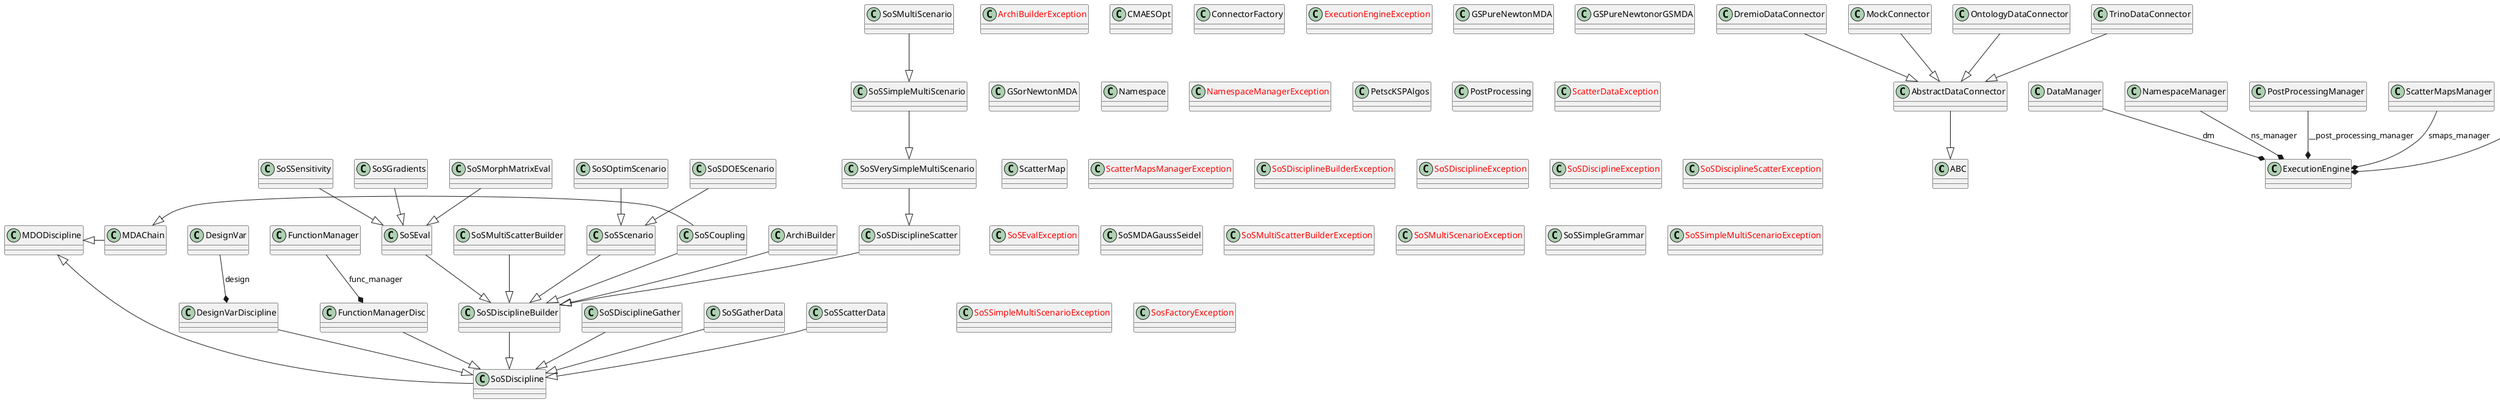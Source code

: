 @startuml classes
set namespaceSeparator none
class "ABC" as abc.ABC {
}
class "AbstractDataConnector" as sos_trades_core.execution_engine.data_connector.abstract_data_connector.AbstractDataConnector {
}
class "ArchiBuilder" as sos_trades_core.execution_engine.archi_builder.ArchiBuilder {
}
class "<color:red>ArchiBuilderException</color>" as sos_trades_core.execution_engine.archi_builder.ArchiBuilderException {
}
class "CMAESOpt" as sos_trades_core.execution_engine.gemseo_addon.opt.lib_cmaes.CMAESOpt {
}
class "ConnectorFactory" as sos_trades_core.execution_engine.data_connector.data_connector_factory.ConnectorFactory {
}
class "DataManager" as sos_trades_core.execution_engine.data_manager.DataManager {
}
class "DesignVar" as sos_trades_core.execution_engine.design_var.design_var.DesignVar {
}
class "DesignVarDiscipline" as sos_trades_core.execution_engine.design_var.design_var_disc.DesignVarDiscipline {
}
class "DremioDataConnector" as sos_trades_core.execution_engine.data_connector.dremio_data_connector.DremioDataConnector {
}
class "ExecutionEngine" as sos_trades_core.execution_engine.execution_engine.ExecutionEngine {
}
class "<color:red>ExecutionEngineException</color>" as sos_trades_core.execution_engine.execution_engine.ExecutionEngineException {
}
class "FunctionManager" as sos_trades_core.execution_engine.func_manager.func_manager.FunctionManager {
}
class "FunctionManagerDisc" as sos_trades_core.execution_engine.func_manager.func_manager_disc.FunctionManagerDisc {
}
class "GSPureNewtonMDA" as sos_trades_core.execution_engine.gemseo_addon.mda.gs_purenewton_mda.GSPureNewtonMDA {
}
class "GSPureNewtonorGSMDA" as sos_trades_core.execution_engine.gemseo_addon.mda.purenewton_or_gs.GSPureNewtonorGSMDA {
}
class "GSorNewtonMDA" as sos_trades_core.execution_engine.gemseo_addon.mda.gs_or_newton.GSorNewtonMDA {
}
class "MockConnector" as sos_trades_core.execution_engine.data_connector.mock_connector.MockConnector {
}
class "Namespace" as sos_trades_core.execution_engine.namespace.Namespace {
}
class "NamespaceManager" as sos_trades_core.execution_engine.ns_manager.NamespaceManager {
}
class "<color:red>NamespaceManagerException</color>" as sos_trades_core.execution_engine.ns_manager.NamespaceManagerException {
}
class "OntologyDataConnector" as sos_trades_core.execution_engine.data_connector.ontology_data_connector.OntologyDataConnector {
}
class "PetscKSPAlgos" as sos_trades_core.execution_engine.gemseo_addon.linear_solvers.ksp_lib.PetscKSPAlgos {
}
class "PostProcessing" as sos_trades_core.execution_engine.post_processing_manager.PostProcessing {
}
class "PostProcessingManager" as sos_trades_core.execution_engine.post_processing_manager.PostProcessingManager {
}
class "PureNewtonRaphson" as sos_trades_core.execution_engine.gemseo_addon.mda.pure_newton_raphson.PureNewtonRaphson {
}
class "<color:red>ScatterDataException</color>" as sos_trades_core.execution_engine.scatter_data.ScatterDataException {
}
class "ScatterMap" as sos_trades_core.execution_engine.scatter_map.ScatterMap {
}
class "ScatterMapsManager" as sos_trades_core.execution_engine.scattermaps_manager.ScatterMapsManager {
}
class "<color:red>ScatterMapsManagerException</color>" as sos_trades_core.execution_engine.scattermaps_manager.ScatterMapsManagerException {
}
class "SoSBuilder" as sos_trades_core.execution_engine.sos_builder.SoSBuilder {
}
class "SoSCoupling" as sos_trades_core.execution_engine.sos_coupling.SoSCoupling {
}
class "SoSDOEScenario" as sos_trades_core.execution_engine.sos_doe_scenario.SoSDOEScenario {
}
class "SoSDiscParallelExecution" as sos_trades_core.execution_engine.parallel_execution.sos_parallel_execution.SoSDiscParallelExecution {
}
class "SoSDiscParallelLinearization" as sos_trades_core.execution_engine.parallel_execution.sos_parallel_execution.SoSDiscParallelLinearization {
}
class "SoSDiscipline" as sos_trades_core.execution_engine.sos_discipline.SoSDiscipline {
}
class "SoSDisciplineBuilder" as sos_trades_core.execution_engine.sos_discipline_builder.SoSDisciplineBuilder {
}
class "<color:red>SoSDisciplineBuilderException</color>" as sos_trades_core.execution_engine.sos_discipline_builder.SoSDisciplineBuilderException {
}
class "<color:red>SoSDisciplineException</color>" as sos_trades_core.execution_engine.sos_discipline.SoSDisciplineException {
}
class "<color:red>SoSDisciplineException</color>" as sos_trades_core.execution_engine.sos_discipline_gather.SoSDisciplineException {
}
class "SoSDisciplineGather" as sos_trades_core.execution_engine.sos_discipline_gather.SoSDisciplineGather {
}
class "SoSDisciplineScatter" as sos_trades_core.execution_engine.sos_discipline_scatter.SoSDisciplineScatter {
}
class "<color:red>SoSDisciplineScatterException</color>" as sos_trades_core.execution_engine.sos_discipline_scatter.SoSDisciplineScatterException {
}
class "SoSEval" as sos_trades_core.execution_engine.sos_eval.SoSEval {
}
class "<color:red>SoSEvalException</color>" as sos_trades_core.execution_engine.sos_eval.SoSEvalException {
}
class "SoSGatherData" as sos_trades_core.execution_engine.gather_data.SoSGatherData {
}
class "SoSGradients" as sos_trades_core.execution_engine.sos_gradients.SoSGradients {
}
class "SoSJacobianAssembly" as sos_trades_core.execution_engine.sos_jacobian_assembly.SoSJacobianAssembly {
}
class "SoSMDAGaussSeidel" as sos_trades_core.execution_engine.gemseo_addon.mda.gauss_seidel.SoSMDAGaussSeidel {
}
class "SoSMorphMatrixEval" as sos_trades_core.execution_engine.sos_morph_matrix_eval.SoSMorphMatrixEval {
}
class "SoSMultiScatterBuilder" as sos_trades_core.execution_engine.sos_multi_scatter_builder.SoSMultiScatterBuilder {
}
class "<color:red>SoSMultiScatterBuilderException</color>" as sos_trades_core.execution_engine.sos_multi_scatter_builder.SoSMultiScatterBuilderException {
}
class "SoSMultiScenario" as sos_trades_core.execution_engine.sos_multi_scenario.SoSMultiScenario {
}
class "<color:red>SoSMultiScenarioException</color>" as sos_trades_core.execution_engine.sos_multi_scenario.SoSMultiScenarioException {
}
class "SoSOptimScenario" as sos_trades_core.execution_engine.sos_optim_scenario.SoSOptimScenario {
}
class "SoSParallelChain" as sos_trades_core.execution_engine.parallel_execution.sos_parallel_mdo_chain.SoSParallelChain {
}
class "SoSScatterData" as sos_trades_core.execution_engine.scatter_data.SoSScatterData {
}
class "SoSScenario" as sos_trades_core.execution_engine.sos_scenario.SoSScenario {
}
class "SoSSensitivity" as sos_trades_core.execution_engine.sos_sensitivity.SoSSensitivity {
}
class "SoSSimpleGrammar" as sos_trades_core.execution_engine.gemseo_addon.grammars.sos_simple_grammar.SoSSimpleGrammar {
}
class "SoSSimpleMultiScenario" as sos_trades_core.execution_engine.sos_simple_multi_scenario.SoSSimpleMultiScenario {
}
class "<color:red>SoSSimpleMultiScenarioException</color>" as sos_trades_core.execution_engine.sos_very_simple_multi_scenario.SoSSimpleMultiScenarioException {
}
class "<color:red>SoSSimpleMultiScenarioException</color>" as sos_trades_core.execution_engine.sos_simple_multi_scenario.SoSSimpleMultiScenarioException {
}
class "SoSVerySimpleMultiScenario" as sos_trades_core.execution_engine.sos_very_simple_multi_scenario.SoSVerySimpleMultiScenario {
}
class "SosFactory" as sos_trades_core.execution_engine.sos_factory.SosFactory {
}
class "<color:red>SosFactoryException</color>" as sos_trades_core.execution_engine.sos_factory.SosFactoryException {
}
class "TrinoDataConnector" as sos_trades_core.execution_engine.data_connector.trino_data_connector.TrinoDataConnector {
}
sos_trades_core.execution_engine.archi_builder.ArchiBuilder --|> sos_trades_core.execution_engine.sos_discipline_builder.SoSDisciplineBuilder
sos_trades_core.execution_engine.data_connector.abstract_data_connector.AbstractDataConnector --|> abc.ABC
sos_trades_core.execution_engine.data_connector.dremio_data_connector.DremioDataConnector --|> sos_trades_core.execution_engine.data_connector.abstract_data_connector.AbstractDataConnector
sos_trades_core.execution_engine.data_connector.mock_connector.MockConnector --|> sos_trades_core.execution_engine.data_connector.abstract_data_connector.AbstractDataConnector
sos_trades_core.execution_engine.data_connector.ontology_data_connector.OntologyDataConnector --|> sos_trades_core.execution_engine.data_connector.abstract_data_connector.AbstractDataConnector
sos_trades_core.execution_engine.data_connector.trino_data_connector.TrinoDataConnector --|> sos_trades_core.execution_engine.data_connector.abstract_data_connector.AbstractDataConnector
sos_trades_core.execution_engine.design_var.design_var_disc.DesignVarDiscipline --|> sos_trades_core.execution_engine.sos_discipline.SoSDiscipline
sos_trades_core.execution_engine.func_manager.func_manager_disc.FunctionManagerDisc --|> sos_trades_core.execution_engine.sos_discipline.SoSDiscipline
sos_trades_core.execution_engine.gather_data.SoSGatherData --|> sos_trades_core.execution_engine.sos_discipline.SoSDiscipline
sos_trades_core.execution_engine.scatter_data.SoSScatterData --|> sos_trades_core.execution_engine.sos_discipline.SoSDiscipline
sos_trades_core.execution_engine.sos_coupling.SoSCoupling --|> sos_trades_core.execution_engine.sos_discipline_builder.SoSDisciplineBuilder
sos_trades_core.execution_engine.sos_discipline_builder.SoSDisciplineBuilder --|> sos_trades_core.execution_engine.sos_discipline.SoSDiscipline
sos_trades_core.execution_engine.sos_discipline_gather.SoSDisciplineGather --|> sos_trades_core.execution_engine.sos_discipline.SoSDiscipline
sos_trades_core.execution_engine.sos_discipline_scatter.SoSDisciplineScatter --|> sos_trades_core.execution_engine.sos_discipline_builder.SoSDisciplineBuilder
sos_trades_core.execution_engine.sos_doe_scenario.SoSDOEScenario --|> sos_trades_core.execution_engine.sos_scenario.SoSScenario
sos_trades_core.execution_engine.sos_eval.SoSEval --|> sos_trades_core.execution_engine.sos_discipline_builder.SoSDisciplineBuilder
sos_trades_core.execution_engine.sos_gradients.SoSGradients --|> sos_trades_core.execution_engine.sos_eval.SoSEval
sos_trades_core.execution_engine.sos_morph_matrix_eval.SoSMorphMatrixEval --|> sos_trades_core.execution_engine.sos_eval.SoSEval
sos_trades_core.execution_engine.sos_multi_scatter_builder.SoSMultiScatterBuilder --|> sos_trades_core.execution_engine.sos_discipline_builder.SoSDisciplineBuilder
sos_trades_core.execution_engine.sos_multi_scenario.SoSMultiScenario --|> sos_trades_core.execution_engine.sos_simple_multi_scenario.SoSSimpleMultiScenario
sos_trades_core.execution_engine.sos_optim_scenario.SoSOptimScenario --|> sos_trades_core.execution_engine.sos_scenario.SoSScenario
sos_trades_core.execution_engine.sos_scenario.SoSScenario --|> sos_trades_core.execution_engine.sos_discipline_builder.SoSDisciplineBuilder
sos_trades_core.execution_engine.sos_sensitivity.SoSSensitivity --|> sos_trades_core.execution_engine.sos_eval.SoSEval
sos_trades_core.execution_engine.sos_simple_multi_scenario.SoSSimpleMultiScenario --|> sos_trades_core.execution_engine.sos_very_simple_multi_scenario.SoSVerySimpleMultiScenario
sos_trades_core.execution_engine.sos_very_simple_multi_scenario.SoSVerySimpleMultiScenario --|> sos_trades_core.execution_engine.sos_discipline_scatter.SoSDisciplineScatter
sos_trades_core.execution_engine.data_manager.DataManager --* sos_trades_core.execution_engine.execution_engine.ExecutionEngine : dm
sos_trades_core.execution_engine.design_var.design_var.DesignVar --* sos_trades_core.execution_engine.design_var.design_var_disc.DesignVarDiscipline : design
sos_trades_core.execution_engine.func_manager.func_manager.FunctionManager --* sos_trades_core.execution_engine.func_manager.func_manager_disc.FunctionManagerDisc : func_manager
sos_trades_core.execution_engine.ns_manager.NamespaceManager --* sos_trades_core.execution_engine.execution_engine.ExecutionEngine : ns_manager
sos_trades_core.execution_engine.parallel_execution.sos_parallel_execution.SoSDiscParallelExecution --* sos_trades_core.execution_engine.gemseo_addon.mda.pure_newton_raphson.PureNewtonRaphson : parallel_execution
sos_trades_core.execution_engine.parallel_execution.sos_parallel_execution.SoSDiscParallelExecution --* sos_trades_core.execution_engine.parallel_execution.sos_parallel_mdo_chain.SoSParallelChain : parallel_execution
sos_trades_core.execution_engine.parallel_execution.sos_parallel_execution.SoSDiscParallelLinearization --* sos_trades_core.execution_engine.parallel_execution.sos_parallel_mdo_chain.SoSParallelChain : parallel_lin
sos_trades_core.execution_engine.parallel_execution.sos_parallel_execution.SoSDiscParallelLinearization --* sos_trades_core.execution_engine.sos_jacobian_assembly.SoSJacobianAssembly : parallel_linearize
sos_trades_core.execution_engine.post_processing_manager.PostProcessingManager --* sos_trades_core.execution_engine.execution_engine.ExecutionEngine : __post_processing_manager
sos_trades_core.execution_engine.scattermaps_manager.ScatterMapsManager --* sos_trades_core.execution_engine.execution_engine.ExecutionEngine : smaps_manager
sos_trades_core.execution_engine.sos_builder.SoSBuilder --* sos_trades_core.execution_engine.sos_factory.SosFactory : coupling_builder
sos_trades_core.execution_engine.sos_factory.SosFactory --* sos_trades_core.execution_engine.execution_engine.ExecutionEngine : __factory

MDAChain <|- sos_trades_core.execution_engine.sos_coupling.SoSCoupling
MDODiscipline <|- sos_trades_core.execution_engine.sos_discipline.SoSDiscipline
MDODiscipline  <|- MDAChain
@enduml
